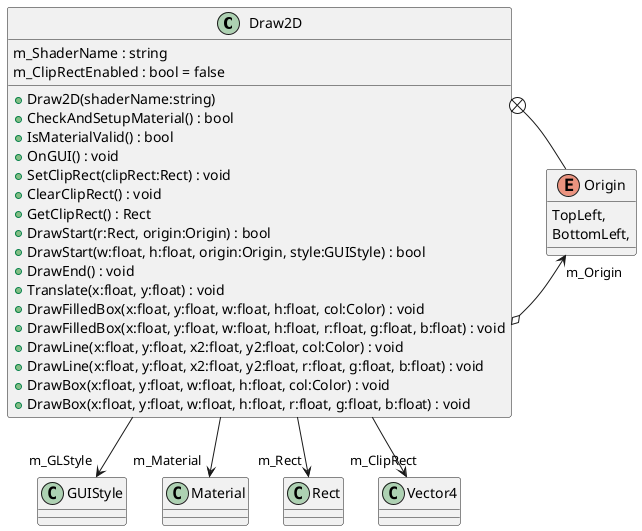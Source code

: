 @startuml
class Draw2D {
    m_ShaderName : string
    m_ClipRectEnabled : bool = false
    + Draw2D(shaderName:string)
    + CheckAndSetupMaterial() : bool
    + IsMaterialValid() : bool
    + OnGUI() : void
    + SetClipRect(clipRect:Rect) : void
    + ClearClipRect() : void
    + GetClipRect() : Rect
    + DrawStart(r:Rect, origin:Origin) : bool
    + DrawStart(w:float, h:float, origin:Origin, style:GUIStyle) : bool
    + DrawEnd() : void
    + Translate(x:float, y:float) : void
    + DrawFilledBox(x:float, y:float, w:float, h:float, col:Color) : void
    + DrawFilledBox(x:float, y:float, w:float, h:float, r:float, g:float, b:float) : void
    + DrawLine(x:float, y:float, x2:float, y2:float, col:Color) : void
    + DrawLine(x:float, y:float, x2:float, y2:float, r:float, g:float, b:float) : void
    + DrawBox(x:float, y:float, w:float, h:float, col:Color) : void
    + DrawBox(x:float, y:float, w:float, h:float, r:float, g:float, b:float) : void
}
enum Origin {
    TopLeft,
    BottomLeft,
}
Draw2D o-> "m_Origin" Origin
Draw2D --> "m_GLStyle" GUIStyle
Draw2D --> "m_Material" Material
Draw2D --> "m_Rect" Rect
Draw2D --> "m_ClipRect" Vector4
Draw2D +-- Origin
@enduml
